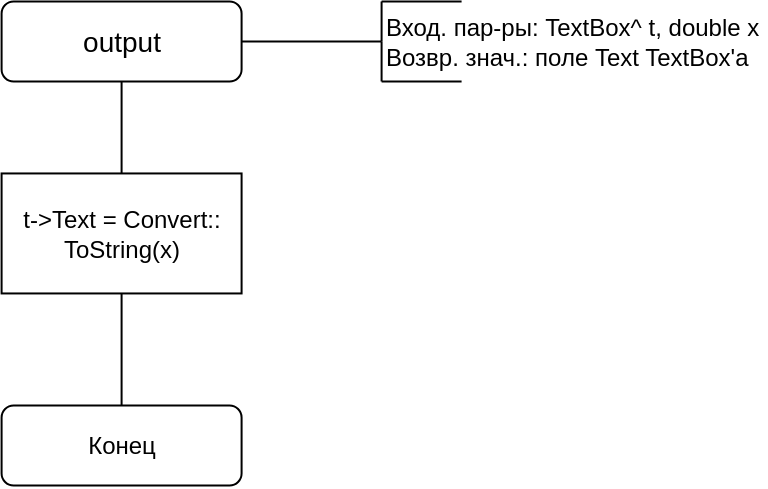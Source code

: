 <mxfile version="21.7.5" type="device">
  <diagram id="C5RBs43oDa-KdzZeNtuy" name="Page-1">
    <mxGraphModel dx="989" dy="523" grid="0" gridSize="10" guides="1" tooltips="1" connect="1" arrows="1" fold="1" page="1" pageScale="1" pageWidth="827" pageHeight="1169" math="0" shadow="0">
      <root>
        <mxCell id="WIyWlLk6GJQsqaUBKTNV-0" />
        <mxCell id="WIyWlLk6GJQsqaUBKTNV-1" parent="WIyWlLk6GJQsqaUBKTNV-0" />
        <mxCell id="p8BFKP465fhOb9F-RIUU-429" value="output" style="rounded=1;whiteSpace=wrap;html=1;fontSize=14;glass=0;strokeWidth=1;shadow=0;" vertex="1" parent="WIyWlLk6GJQsqaUBKTNV-1">
          <mxGeometry x="273.793" y="893.724" width="120" height="40" as="geometry" />
        </mxCell>
        <mxCell id="p8BFKP465fhOb9F-RIUU-430" value="Конец" style="rounded=1;whiteSpace=wrap;html=1;fontSize=12;glass=0;strokeWidth=1;shadow=0;" vertex="1" parent="WIyWlLk6GJQsqaUBKTNV-1">
          <mxGeometry x="273.793" y="1095.724" width="120" height="40" as="geometry" />
        </mxCell>
        <mxCell id="p8BFKP465fhOb9F-RIUU-431" value="Вход. пар-ры: TextBox^ t, double x&lt;br&gt;Возвр. знач.: поле Text TextBox&#39;a" style="text;html=1;strokeColor=none;fillColor=none;align=left;verticalAlign=middle;whiteSpace=wrap;rounded=0;" vertex="1" parent="WIyWlLk6GJQsqaUBKTNV-1">
          <mxGeometry x="463.793" y="898.724" width="192" height="30" as="geometry" />
        </mxCell>
        <mxCell id="p8BFKP465fhOb9F-RIUU-432" value="" style="endArrow=none;html=1;rounded=0;entryX=1;entryY=0.5;entryDx=0;entryDy=0;exitX=0;exitY=0.5;exitDx=0;exitDy=0;" edge="1" parent="WIyWlLk6GJQsqaUBKTNV-1" source="p8BFKP465fhOb9F-RIUU-431" target="p8BFKP465fhOb9F-RIUU-429">
          <mxGeometry width="50" height="50" relative="1" as="geometry">
            <mxPoint x="373.793" y="983.724" as="sourcePoint" />
            <mxPoint x="423.793" y="933.724" as="targetPoint" />
          </mxGeometry>
        </mxCell>
        <mxCell id="p8BFKP465fhOb9F-RIUU-433" value="" style="endArrow=none;html=1;rounded=0;" edge="1" parent="WIyWlLk6GJQsqaUBKTNV-1">
          <mxGeometry width="50" height="50" relative="1" as="geometry">
            <mxPoint x="463.793" y="893.724" as="sourcePoint" />
            <mxPoint x="463.793" y="913.724" as="targetPoint" />
          </mxGeometry>
        </mxCell>
        <mxCell id="p8BFKP465fhOb9F-RIUU-434" value="" style="endArrow=none;html=1;rounded=0;" edge="1" parent="WIyWlLk6GJQsqaUBKTNV-1">
          <mxGeometry width="50" height="50" relative="1" as="geometry">
            <mxPoint x="463.793" y="933.724" as="sourcePoint" />
            <mxPoint x="463.793" y="913.724" as="targetPoint" />
          </mxGeometry>
        </mxCell>
        <mxCell id="p8BFKP465fhOb9F-RIUU-435" value="" style="endArrow=none;html=1;rounded=0;" edge="1" parent="WIyWlLk6GJQsqaUBKTNV-1">
          <mxGeometry width="50" height="50" relative="1" as="geometry">
            <mxPoint x="463.793" y="933.724" as="sourcePoint" />
            <mxPoint x="503.793" y="933.724" as="targetPoint" />
          </mxGeometry>
        </mxCell>
        <mxCell id="p8BFKP465fhOb9F-RIUU-436" value="" style="endArrow=none;html=1;rounded=0;" edge="1" parent="WIyWlLk6GJQsqaUBKTNV-1">
          <mxGeometry width="50" height="50" relative="1" as="geometry">
            <mxPoint x="463.793" y="893.724" as="sourcePoint" />
            <mxPoint x="503.793" y="893.724" as="targetPoint" />
          </mxGeometry>
        </mxCell>
        <mxCell id="p8BFKP465fhOb9F-RIUU-437" value="" style="endArrow=none;html=1;rounded=0;entryX=0.5;entryY=1;entryDx=0;entryDy=0;exitX=0.5;exitY=0;exitDx=0;exitDy=0;" edge="1" parent="WIyWlLk6GJQsqaUBKTNV-1" source="p8BFKP465fhOb9F-RIUU-430" target="p8BFKP465fhOb9F-RIUU-439">
          <mxGeometry width="50" height="50" relative="1" as="geometry">
            <mxPoint x="333.793" y="1173.724" as="sourcePoint" />
            <mxPoint x="331.793" y="1078.724" as="targetPoint" />
          </mxGeometry>
        </mxCell>
        <mxCell id="p8BFKP465fhOb9F-RIUU-438" value="" style="endArrow=none;html=1;rounded=0;exitX=0.5;exitY=1;exitDx=0;exitDy=0;entryX=0.5;entryY=0;entryDx=0;entryDy=0;" edge="1" parent="WIyWlLk6GJQsqaUBKTNV-1" source="p8BFKP465fhOb9F-RIUU-429">
          <mxGeometry width="50" height="50" relative="1" as="geometry">
            <mxPoint x="501.793" y="1208.724" as="sourcePoint" />
            <mxPoint x="333.793" y="983.724" as="targetPoint" />
          </mxGeometry>
        </mxCell>
        <mxCell id="p8BFKP465fhOb9F-RIUU-439" value="t-&amp;gt;Text = Convert::&lt;br&gt;ToString(x)" style="rounded=0;whiteSpace=wrap;html=1;" vertex="1" parent="WIyWlLk6GJQsqaUBKTNV-1">
          <mxGeometry x="273.793" y="979.724" width="120" height="60" as="geometry" />
        </mxCell>
      </root>
    </mxGraphModel>
  </diagram>
</mxfile>
